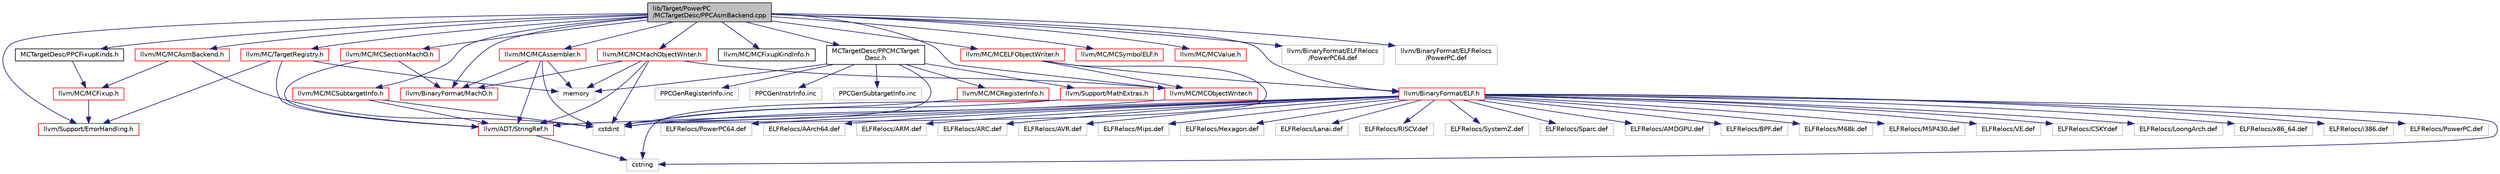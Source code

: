 digraph "lib/Target/PowerPC/MCTargetDesc/PPCAsmBackend.cpp"
{
 // LATEX_PDF_SIZE
  bgcolor="transparent";
  edge [fontname="Helvetica",fontsize="10",labelfontname="Helvetica",labelfontsize="10"];
  node [fontname="Helvetica",fontsize="10",shape=record];
  Node1 [label="lib/Target/PowerPC\l/MCTargetDesc/PPCAsmBackend.cpp",height=0.2,width=0.4,color="black", fillcolor="grey75", style="filled", fontcolor="black",tooltip=" "];
  Node1 -> Node2 [color="midnightblue",fontsize="10",style="solid",fontname="Helvetica"];
  Node2 [label="MCTargetDesc/PPCFixupKinds.h",height=0.2,width=0.4,color="black",URL="$PPCFixupKinds_8h.html",tooltip=" "];
  Node2 -> Node3 [color="midnightblue",fontsize="10",style="solid",fontname="Helvetica"];
  Node3 [label="llvm/MC/MCFixup.h",height=0.2,width=0.4,color="red",URL="$MCFixup_8h.html",tooltip=" "];
  Node3 -> Node9 [color="midnightblue",fontsize="10",style="solid",fontname="Helvetica"];
  Node9 [label="llvm/Support/ErrorHandling.h",height=0.2,width=0.4,color="red",URL="$Support_2ErrorHandling_8h.html",tooltip=" "];
  Node1 -> Node16 [color="midnightblue",fontsize="10",style="solid",fontname="Helvetica"];
  Node16 [label="MCTargetDesc/PPCMCTarget\lDesc.h",height=0.2,width=0.4,color="black",URL="$PPCMCTargetDesc_8h.html",tooltip=" "];
  Node16 -> Node17 [color="midnightblue",fontsize="10",style="solid",fontname="Helvetica"];
  Node17 [label="llvm/MC/MCRegisterInfo.h",height=0.2,width=0.4,color="red",URL="$MCRegisterInfo_8h.html",tooltip=" "];
  Node17 -> Node21 [color="midnightblue",fontsize="10",style="solid",fontname="Helvetica"];
  Node21 [label="cstdint",height=0.2,width=0.4,color="grey75",tooltip=" "];
  Node16 -> Node29 [color="midnightblue",fontsize="10",style="solid",fontname="Helvetica"];
  Node29 [label="llvm/Support/MathExtras.h",height=0.2,width=0.4,color="red",URL="$MathExtras_8h.html",tooltip=" "];
  Node29 -> Node21 [color="midnightblue",fontsize="10",style="solid",fontname="Helvetica"];
  Node29 -> Node32 [color="midnightblue",fontsize="10",style="solid",fontname="Helvetica"];
  Node32 [label="cstring",height=0.2,width=0.4,color="grey75",tooltip=" "];
  Node16 -> Node21 [color="midnightblue",fontsize="10",style="solid",fontname="Helvetica"];
  Node16 -> Node54 [color="midnightblue",fontsize="10",style="solid",fontname="Helvetica"];
  Node54 [label="memory",height=0.2,width=0.4,color="grey75",tooltip=" "];
  Node16 -> Node68 [color="midnightblue",fontsize="10",style="solid",fontname="Helvetica"];
  Node68 [label="PPCGenRegisterInfo.inc",height=0.2,width=0.4,color="grey75",tooltip=" "];
  Node16 -> Node69 [color="midnightblue",fontsize="10",style="solid",fontname="Helvetica"];
  Node69 [label="PPCGenInstrInfo.inc",height=0.2,width=0.4,color="grey75",tooltip=" "];
  Node16 -> Node70 [color="midnightblue",fontsize="10",style="solid",fontname="Helvetica"];
  Node70 [label="PPCGenSubtargetInfo.inc",height=0.2,width=0.4,color="grey75",tooltip=" "];
  Node1 -> Node71 [color="midnightblue",fontsize="10",style="solid",fontname="Helvetica"];
  Node71 [label="llvm/BinaryFormat/ELF.h",height=0.2,width=0.4,color="red",URL="$BinaryFormat_2ELF_8h.html",tooltip=" "];
  Node71 -> Node61 [color="midnightblue",fontsize="10",style="solid",fontname="Helvetica"];
  Node61 [label="llvm/ADT/StringRef.h",height=0.2,width=0.4,color="red",URL="$StringRef_8h.html",tooltip=" "];
  Node61 -> Node32 [color="midnightblue",fontsize="10",style="solid",fontname="Helvetica"];
  Node71 -> Node21 [color="midnightblue",fontsize="10",style="solid",fontname="Helvetica"];
  Node71 -> Node32 [color="midnightblue",fontsize="10",style="solid",fontname="Helvetica"];
  Node71 -> Node72 [color="midnightblue",fontsize="10",style="solid",fontname="Helvetica"];
  Node72 [label="ELFRelocs/x86_64.def",height=0.2,width=0.4,color="grey75",tooltip=" "];
  Node71 -> Node73 [color="midnightblue",fontsize="10",style="solid",fontname="Helvetica"];
  Node73 [label="ELFRelocs/i386.def",height=0.2,width=0.4,color="grey75",tooltip=" "];
  Node71 -> Node74 [color="midnightblue",fontsize="10",style="solid",fontname="Helvetica"];
  Node74 [label="ELFRelocs/PowerPC.def",height=0.2,width=0.4,color="grey75",tooltip=" "];
  Node71 -> Node75 [color="midnightblue",fontsize="10",style="solid",fontname="Helvetica"];
  Node75 [label="ELFRelocs/PowerPC64.def",height=0.2,width=0.4,color="grey75",tooltip=" "];
  Node71 -> Node76 [color="midnightblue",fontsize="10",style="solid",fontname="Helvetica"];
  Node76 [label="ELFRelocs/AArch64.def",height=0.2,width=0.4,color="grey75",tooltip=" "];
  Node71 -> Node77 [color="midnightblue",fontsize="10",style="solid",fontname="Helvetica"];
  Node77 [label="ELFRelocs/ARM.def",height=0.2,width=0.4,color="grey75",tooltip=" "];
  Node71 -> Node78 [color="midnightblue",fontsize="10",style="solid",fontname="Helvetica"];
  Node78 [label="ELFRelocs/ARC.def",height=0.2,width=0.4,color="grey75",tooltip=" "];
  Node71 -> Node79 [color="midnightblue",fontsize="10",style="solid",fontname="Helvetica"];
  Node79 [label="ELFRelocs/AVR.def",height=0.2,width=0.4,color="grey75",tooltip=" "];
  Node71 -> Node80 [color="midnightblue",fontsize="10",style="solid",fontname="Helvetica"];
  Node80 [label="ELFRelocs/Mips.def",height=0.2,width=0.4,color="grey75",tooltip=" "];
  Node71 -> Node81 [color="midnightblue",fontsize="10",style="solid",fontname="Helvetica"];
  Node81 [label="ELFRelocs/Hexagon.def",height=0.2,width=0.4,color="grey75",tooltip=" "];
  Node71 -> Node82 [color="midnightblue",fontsize="10",style="solid",fontname="Helvetica"];
  Node82 [label="ELFRelocs/Lanai.def",height=0.2,width=0.4,color="grey75",tooltip=" "];
  Node71 -> Node83 [color="midnightblue",fontsize="10",style="solid",fontname="Helvetica"];
  Node83 [label="ELFRelocs/RISCV.def",height=0.2,width=0.4,color="grey75",tooltip=" "];
  Node71 -> Node84 [color="midnightblue",fontsize="10",style="solid",fontname="Helvetica"];
  Node84 [label="ELFRelocs/SystemZ.def",height=0.2,width=0.4,color="grey75",tooltip=" "];
  Node71 -> Node85 [color="midnightblue",fontsize="10",style="solid",fontname="Helvetica"];
  Node85 [label="ELFRelocs/Sparc.def",height=0.2,width=0.4,color="grey75",tooltip=" "];
  Node71 -> Node86 [color="midnightblue",fontsize="10",style="solid",fontname="Helvetica"];
  Node86 [label="ELFRelocs/AMDGPU.def",height=0.2,width=0.4,color="grey75",tooltip=" "];
  Node71 -> Node87 [color="midnightblue",fontsize="10",style="solid",fontname="Helvetica"];
  Node87 [label="ELFRelocs/BPF.def",height=0.2,width=0.4,color="grey75",tooltip=" "];
  Node71 -> Node88 [color="midnightblue",fontsize="10",style="solid",fontname="Helvetica"];
  Node88 [label="ELFRelocs/M68k.def",height=0.2,width=0.4,color="grey75",tooltip=" "];
  Node71 -> Node89 [color="midnightblue",fontsize="10",style="solid",fontname="Helvetica"];
  Node89 [label="ELFRelocs/MSP430.def",height=0.2,width=0.4,color="grey75",tooltip=" "];
  Node71 -> Node90 [color="midnightblue",fontsize="10",style="solid",fontname="Helvetica"];
  Node90 [label="ELFRelocs/VE.def",height=0.2,width=0.4,color="grey75",tooltip=" "];
  Node71 -> Node91 [color="midnightblue",fontsize="10",style="solid",fontname="Helvetica"];
  Node91 [label="ELFRelocs/CSKY.def",height=0.2,width=0.4,color="grey75",tooltip=" "];
  Node71 -> Node92 [color="midnightblue",fontsize="10",style="solid",fontname="Helvetica"];
  Node92 [label="ELFRelocs/LoongArch.def",height=0.2,width=0.4,color="grey75",tooltip=" "];
  Node1 -> Node95 [color="midnightblue",fontsize="10",style="solid",fontname="Helvetica"];
  Node95 [label="llvm/BinaryFormat/MachO.h",height=0.2,width=0.4,color="red",URL="$BinaryFormat_2MachO_8h.html",tooltip=" "];
  Node1 -> Node107 [color="midnightblue",fontsize="10",style="solid",fontname="Helvetica"];
  Node107 [label="llvm/MC/MCAsmBackend.h",height=0.2,width=0.4,color="red",URL="$MCAsmBackend_8h.html",tooltip=" "];
  Node107 -> Node3 [color="midnightblue",fontsize="10",style="solid",fontname="Helvetica"];
  Node107 -> Node21 [color="midnightblue",fontsize="10",style="solid",fontname="Helvetica"];
  Node1 -> Node110 [color="midnightblue",fontsize="10",style="solid",fontname="Helvetica"];
  Node110 [label="llvm/MC/MCAssembler.h",height=0.2,width=0.4,color="red",URL="$MCAssembler_8h.html",tooltip=" "];
  Node110 -> Node61 [color="midnightblue",fontsize="10",style="solid",fontname="Helvetica"];
  Node110 -> Node95 [color="midnightblue",fontsize="10",style="solid",fontname="Helvetica"];
  Node110 -> Node21 [color="midnightblue",fontsize="10",style="solid",fontname="Helvetica"];
  Node110 -> Node54 [color="midnightblue",fontsize="10",style="solid",fontname="Helvetica"];
  Node1 -> Node135 [color="midnightblue",fontsize="10",style="solid",fontname="Helvetica"];
  Node135 [label="llvm/MC/MCELFObjectWriter.h",height=0.2,width=0.4,color="red",URL="$MCELFObjectWriter_8h.html",tooltip=" "];
  Node135 -> Node71 [color="midnightblue",fontsize="10",style="solid",fontname="Helvetica"];
  Node135 -> Node136 [color="midnightblue",fontsize="10",style="solid",fontname="Helvetica"];
  Node136 [label="llvm/MC/MCObjectWriter.h",height=0.2,width=0.4,color="red",URL="$MCObjectWriter_8h.html",tooltip=" "];
  Node136 -> Node21 [color="midnightblue",fontsize="10",style="solid",fontname="Helvetica"];
  Node135 -> Node21 [color="midnightblue",fontsize="10",style="solid",fontname="Helvetica"];
  Node1 -> Node147 [color="midnightblue",fontsize="10",style="solid",fontname="Helvetica"];
  Node147 [label="llvm/MC/MCFixupKindInfo.h",height=0.2,width=0.4,color="black",URL="$MCFixupKindInfo_8h.html",tooltip=" "];
  Node1 -> Node148 [color="midnightblue",fontsize="10",style="solid",fontname="Helvetica"];
  Node148 [label="llvm/MC/MCMachObjectWriter.h",height=0.2,width=0.4,color="red",URL="$MCMachObjectWriter_8h.html",tooltip=" "];
  Node148 -> Node61 [color="midnightblue",fontsize="10",style="solid",fontname="Helvetica"];
  Node148 -> Node95 [color="midnightblue",fontsize="10",style="solid",fontname="Helvetica"];
  Node148 -> Node136 [color="midnightblue",fontsize="10",style="solid",fontname="Helvetica"];
  Node148 -> Node21 [color="midnightblue",fontsize="10",style="solid",fontname="Helvetica"];
  Node148 -> Node54 [color="midnightblue",fontsize="10",style="solid",fontname="Helvetica"];
  Node1 -> Node136 [color="midnightblue",fontsize="10",style="solid",fontname="Helvetica"];
  Node1 -> Node150 [color="midnightblue",fontsize="10",style="solid",fontname="Helvetica"];
  Node150 [label="llvm/MC/MCSectionMachO.h",height=0.2,width=0.4,color="red",URL="$MCSectionMachO_8h.html",tooltip=" "];
  Node150 -> Node61 [color="midnightblue",fontsize="10",style="solid",fontname="Helvetica"];
  Node150 -> Node95 [color="midnightblue",fontsize="10",style="solid",fontname="Helvetica"];
  Node1 -> Node151 [color="midnightblue",fontsize="10",style="solid",fontname="Helvetica"];
  Node151 [label="llvm/MC/MCSubtargetInfo.h",height=0.2,width=0.4,color="red",URL="$MCSubtargetInfo_8h.html",tooltip=" "];
  Node151 -> Node61 [color="midnightblue",fontsize="10",style="solid",fontname="Helvetica"];
  Node151 -> Node21 [color="midnightblue",fontsize="10",style="solid",fontname="Helvetica"];
  Node1 -> Node145 [color="midnightblue",fontsize="10",style="solid",fontname="Helvetica"];
  Node145 [label="llvm/MC/MCSymbolELF.h",height=0.2,width=0.4,color="red",URL="$MCSymbolELF_8h.html",tooltip=" "];
  Node1 -> Node155 [color="midnightblue",fontsize="10",style="solid",fontname="Helvetica"];
  Node155 [label="llvm/MC/MCValue.h",height=0.2,width=0.4,color="red",URL="$MCValue_8h.html",tooltip=" "];
  Node1 -> Node156 [color="midnightblue",fontsize="10",style="solid",fontname="Helvetica"];
  Node156 [label="llvm/MC/TargetRegistry.h",height=0.2,width=0.4,color="red",URL="$TargetRegistry_8h.html",tooltip=" "];
  Node156 -> Node61 [color="midnightblue",fontsize="10",style="solid",fontname="Helvetica"];
  Node156 -> Node9 [color="midnightblue",fontsize="10",style="solid",fontname="Helvetica"];
  Node156 -> Node54 [color="midnightblue",fontsize="10",style="solid",fontname="Helvetica"];
  Node1 -> Node9 [color="midnightblue",fontsize="10",style="solid",fontname="Helvetica"];
  Node1 -> Node163 [color="midnightblue",fontsize="10",style="solid",fontname="Helvetica"];
  Node163 [label="llvm/BinaryFormat/ELFRelocs\l/PowerPC64.def",height=0.2,width=0.4,color="grey75",tooltip=" "];
  Node1 -> Node164 [color="midnightblue",fontsize="10",style="solid",fontname="Helvetica"];
  Node164 [label="llvm/BinaryFormat/ELFRelocs\l/PowerPC.def",height=0.2,width=0.4,color="grey75",tooltip=" "];
}
